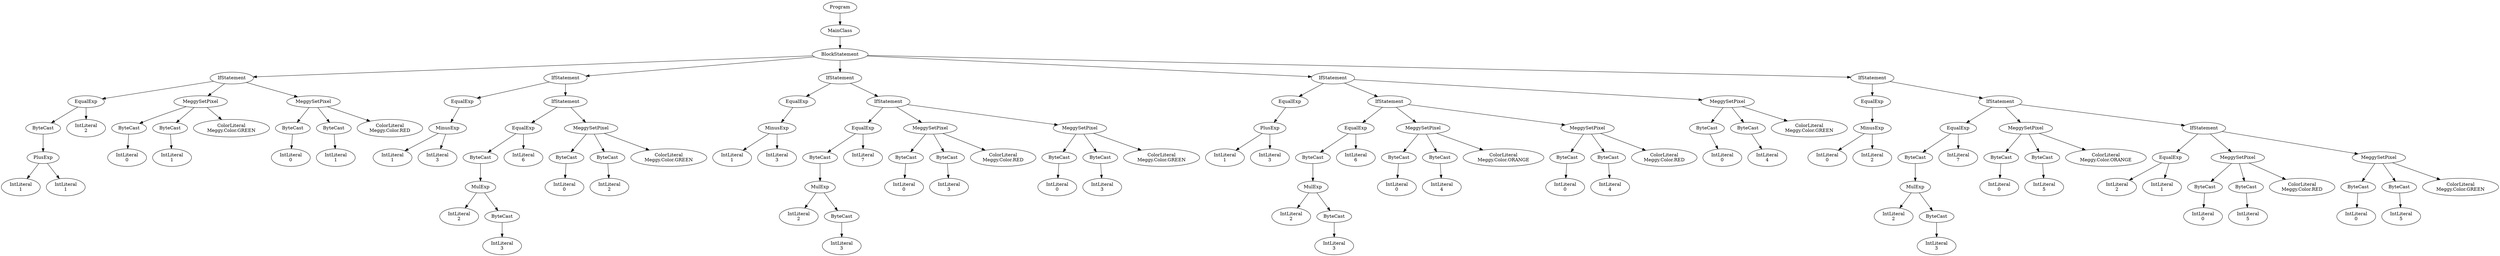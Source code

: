 digraph ASTGraph {
0 [ label="Program" ];
1 [ label="MainClass" ];
0 -> 1
2 [ label="BlockStatement" ];
1 -> 2
3 [ label="IfStatement" ];
2 -> 3
4 [ label="EqualExp" ];
3 -> 4
5 [ label="ByteCast" ];
4 -> 5
6 [ label="PlusExp" ];
5 -> 6
7 [ label="IntLiteral\n1" ];
6 -> 7
8 [ label="IntLiteral\n1" ];
6 -> 8
9 [ label="IntLiteral\n2" ];
4 -> 9
10 [ label="MeggySetPixel" ];
3 -> 10
11 [ label="ByteCast" ];
10 -> 11
12 [ label="IntLiteral\n0" ];
11 -> 12
13 [ label="ByteCast" ];
10 -> 13
14 [ label="IntLiteral\n1" ];
13 -> 14
15 [ label="ColorLiteral\nMeggy.Color.GREEN" ];
10 -> 15
16 [ label="MeggySetPixel" ];
3 -> 16
17 [ label="ByteCast" ];
16 -> 17
18 [ label="IntLiteral\n0" ];
17 -> 18
19 [ label="ByteCast" ];
16 -> 19
20 [ label="IntLiteral\n1" ];
19 -> 20
21 [ label="ColorLiteral\nMeggy.Color.RED" ];
16 -> 21
22 [ label="IfStatement" ];
2 -> 22
23 [ label="EqualExp" ];
22 -> 23
24 [ label="MinusExp" ];
23 -> 24
25 [ label="IntLiteral\n1" ];
24 -> 25
26 [ label="IntLiteral\n3" ];
24 -> 26
27 [ label="IfStatement" ];
22 -> 27
28 [ label="EqualExp" ];
27 -> 28
29 [ label="ByteCast" ];
28 -> 29
30 [ label="MulExp" ];
29 -> 30
31 [ label="IntLiteral\n2" ];
30 -> 31
32 [ label="ByteCast" ];
30 -> 32
33 [ label="IntLiteral\n3" ];
32 -> 33
34 [ label="IntLiteral\n6" ];
28 -> 34
35 [ label="MeggySetPixel" ];
27 -> 35
36 [ label="ByteCast" ];
35 -> 36
37 [ label="IntLiteral\n0" ];
36 -> 37
38 [ label="ByteCast" ];
35 -> 38
39 [ label="IntLiteral\n2" ];
38 -> 39
40 [ label="ColorLiteral\nMeggy.Color.GREEN" ];
35 -> 40
41 [ label="IfStatement" ];
2 -> 41
42 [ label="EqualExp" ];
41 -> 42
43 [ label="MinusExp" ];
42 -> 43
44 [ label="IntLiteral\n1" ];
43 -> 44
45 [ label="IntLiteral\n3" ];
43 -> 45
46 [ label="IfStatement" ];
41 -> 46
47 [ label="EqualExp" ];
46 -> 47
48 [ label="ByteCast" ];
47 -> 48
49 [ label="MulExp" ];
48 -> 49
50 [ label="IntLiteral\n2" ];
49 -> 50
51 [ label="ByteCast" ];
49 -> 51
52 [ label="IntLiteral\n3" ];
51 -> 52
53 [ label="IntLiteral\n7" ];
47 -> 53
54 [ label="MeggySetPixel" ];
46 -> 54
55 [ label="ByteCast" ];
54 -> 55
56 [ label="IntLiteral\n0" ];
55 -> 56
57 [ label="ByteCast" ];
54 -> 57
58 [ label="IntLiteral\n3" ];
57 -> 58
59 [ label="ColorLiteral\nMeggy.Color.RED" ];
54 -> 59
60 [ label="MeggySetPixel" ];
46 -> 60
61 [ label="ByteCast" ];
60 -> 61
62 [ label="IntLiteral\n0" ];
61 -> 62
63 [ label="ByteCast" ];
60 -> 63
64 [ label="IntLiteral\n3" ];
63 -> 64
65 [ label="ColorLiteral\nMeggy.Color.GREEN" ];
60 -> 65
66 [ label="IfStatement" ];
2 -> 66
67 [ label="EqualExp" ];
66 -> 67
68 [ label="PlusExp" ];
67 -> 68
69 [ label="IntLiteral\n1" ];
68 -> 69
70 [ label="IntLiteral\n3" ];
68 -> 70
71 [ label="IfStatement" ];
66 -> 71
72 [ label="EqualExp" ];
71 -> 72
73 [ label="ByteCast" ];
72 -> 73
74 [ label="MulExp" ];
73 -> 74
75 [ label="IntLiteral\n2" ];
74 -> 75
76 [ label="ByteCast" ];
74 -> 76
77 [ label="IntLiteral\n3" ];
76 -> 77
78 [ label="IntLiteral\n6" ];
72 -> 78
79 [ label="MeggySetPixel" ];
71 -> 79
80 [ label="ByteCast" ];
79 -> 80
81 [ label="IntLiteral\n0" ];
80 -> 81
82 [ label="ByteCast" ];
79 -> 82
83 [ label="IntLiteral\n4" ];
82 -> 83
84 [ label="ColorLiteral\nMeggy.Color.ORANGE" ];
79 -> 84
85 [ label="MeggySetPixel" ];
71 -> 85
86 [ label="ByteCast" ];
85 -> 86
87 [ label="IntLiteral\n0" ];
86 -> 87
88 [ label="ByteCast" ];
85 -> 88
89 [ label="IntLiteral\n4" ];
88 -> 89
90 [ label="ColorLiteral\nMeggy.Color.RED" ];
85 -> 90
91 [ label="MeggySetPixel" ];
66 -> 91
92 [ label="ByteCast" ];
91 -> 92
93 [ label="IntLiteral\n0" ];
92 -> 93
94 [ label="ByteCast" ];
91 -> 94
95 [ label="IntLiteral\n4" ];
94 -> 95
96 [ label="ColorLiteral\nMeggy.Color.GREEN" ];
91 -> 96
97 [ label="IfStatement" ];
2 -> 97
98 [ label="EqualExp" ];
97 -> 98
99 [ label="MinusExp" ];
98 -> 99
100 [ label="IntLiteral\n0" ];
99 -> 100
101 [ label="IntLiteral\n2" ];
99 -> 101
102 [ label="IfStatement" ];
97 -> 102
103 [ label="EqualExp" ];
102 -> 103
104 [ label="ByteCast" ];
103 -> 104
105 [ label="MulExp" ];
104 -> 105
106 [ label="IntLiteral\n2" ];
105 -> 106
107 [ label="ByteCast" ];
105 -> 107
108 [ label="IntLiteral\n3" ];
107 -> 108
109 [ label="IntLiteral\n7" ];
103 -> 109
110 [ label="MeggySetPixel" ];
102 -> 110
111 [ label="ByteCast" ];
110 -> 111
112 [ label="IntLiteral\n0" ];
111 -> 112
113 [ label="ByteCast" ];
110 -> 113
114 [ label="IntLiteral\n5" ];
113 -> 114
115 [ label="ColorLiteral\nMeggy.Color.ORANGE" ];
110 -> 115
116 [ label="IfStatement" ];
102 -> 116
117 [ label="EqualExp" ];
116 -> 117
118 [ label="IntLiteral\n2" ];
117 -> 118
119 [ label="IntLiteral\n1" ];
117 -> 119
120 [ label="MeggySetPixel" ];
116 -> 120
121 [ label="ByteCast" ];
120 -> 121
122 [ label="IntLiteral\n0" ];
121 -> 122
123 [ label="ByteCast" ];
120 -> 123
124 [ label="IntLiteral\n5" ];
123 -> 124
125 [ label="ColorLiteral\nMeggy.Color.RED" ];
120 -> 125
126 [ label="MeggySetPixel" ];
116 -> 126
127 [ label="ByteCast" ];
126 -> 127
128 [ label="IntLiteral\n0" ];
127 -> 128
129 [ label="ByteCast" ];
126 -> 129
130 [ label="IntLiteral\n5" ];
129 -> 130
131 [ label="ColorLiteral\nMeggy.Color.GREEN" ];
126 -> 131
}

